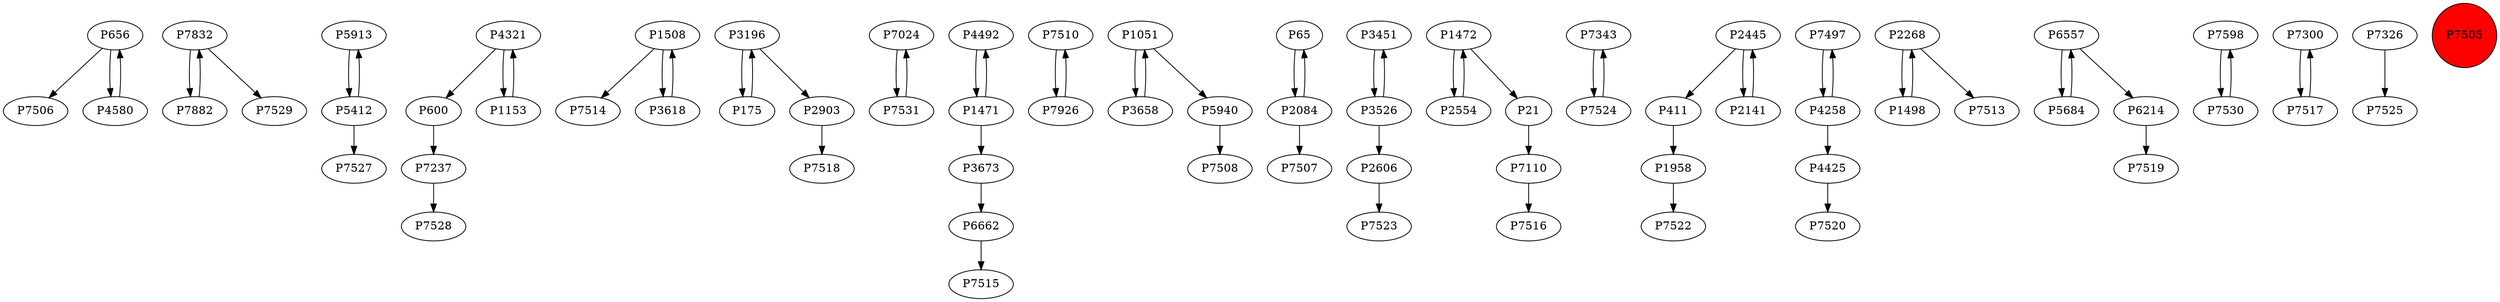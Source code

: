 digraph {
	P656 -> P7506
	P7832 -> P7882
	P5913 -> P5412
	P4321 -> P600
	P1508 -> P7514
	P3196 -> P175
	P7237 -> P7528
	P3618 -> P1508
	P1153 -> P4321
	P7024 -> P7531
	P4492 -> P1471
	P7510 -> P7926
	P5940 -> P7508
	P65 -> P2084
	P3451 -> P3526
	P5412 -> P7527
	P1472 -> P2554
	P7343 -> P7524
	P2445 -> P411
	P7926 -> P7510
	P3658 -> P1051
	P7497 -> P4258
	P4258 -> P4425
	P4258 -> P7497
	P3196 -> P2903
	P656 -> P4580
	P2268 -> P1498
	P6214 -> P7519
	P3526 -> P3451
	P6662 -> P7515
	P2554 -> P1472
	P1471 -> P4492
	P3673 -> P6662
	P7832 -> P7529
	P5684 -> P6557
	P4321 -> P1153
	P2084 -> P65
	P7598 -> P7530
	P4580 -> P656
	P3526 -> P2606
	P7524 -> P7343
	P7110 -> P7516
	P1051 -> P5940
	P2084 -> P7507
	P2606 -> P7523
	P1051 -> P3658
	P7300 -> P7517
	P175 -> P3196
	P2268 -> P7513
	P600 -> P7237
	P1508 -> P3618
	P7882 -> P7832
	P2141 -> P2445
	P7326 -> P7525
	P6557 -> P6214
	P4425 -> P7520
	P21 -> P7110
	P1498 -> P2268
	P1958 -> P7522
	P7530 -> P7598
	P7531 -> P7024
	P7517 -> P7300
	P2445 -> P2141
	P411 -> P1958
	P1471 -> P3673
	P6557 -> P5684
	P2903 -> P7518
	P1472 -> P21
	P5412 -> P5913
	P7505 [shape=circle]
	P7505 [style=filled]
	P7505 [fillcolor=red]
}